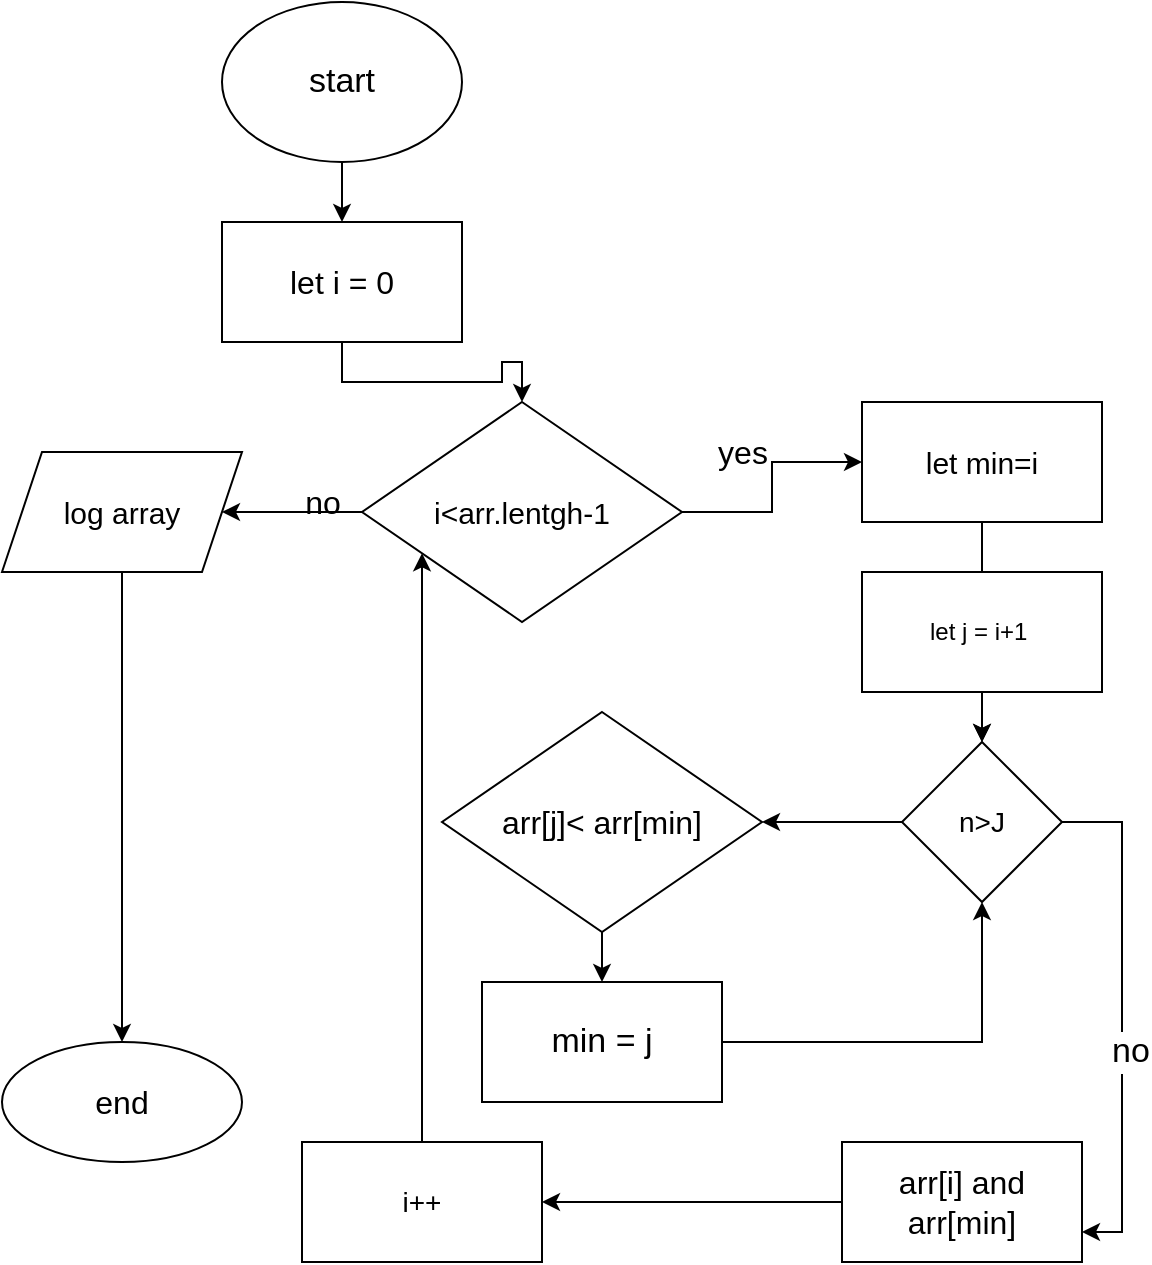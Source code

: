 <mxfile version="17.5.0" type="device" pages="4"><diagram id="8iCrobca4PntHwADbX2C" name="Ex7"><mxGraphModel dx="868" dy="482" grid="1" gridSize="10" guides="1" tooltips="1" connect="1" arrows="1" fold="1" page="1" pageScale="1" pageWidth="850" pageHeight="1100" math="0" shadow="0"><root><mxCell id="0"/><mxCell id="1" parent="0"/><mxCell id="Hsi99BPflRXW1cvdkQjJ-10" value="" style="edgeStyle=orthogonalEdgeStyle;rounded=0;orthogonalLoop=1;jettySize=auto;html=1;" edge="1" parent="1" source="Hsi99BPflRXW1cvdkQjJ-1" target="Hsi99BPflRXW1cvdkQjJ-2"><mxGeometry relative="1" as="geometry"/></mxCell><mxCell id="Hsi99BPflRXW1cvdkQjJ-1" value="&lt;font style=&quot;font-size: 17px&quot;&gt;start&lt;/font&gt;" style="ellipse;whiteSpace=wrap;html=1;" vertex="1" parent="1"><mxGeometry x="330" width="120" height="80" as="geometry"/></mxCell><mxCell id="Hsi99BPflRXW1cvdkQjJ-12" style="edgeStyle=orthogonalEdgeStyle;rounded=0;orthogonalLoop=1;jettySize=auto;html=1;entryX=0.5;entryY=0;entryDx=0;entryDy=0;" edge="1" parent="1" source="Hsi99BPflRXW1cvdkQjJ-2" target="Hsi99BPflRXW1cvdkQjJ-4"><mxGeometry relative="1" as="geometry"/></mxCell><mxCell id="Hsi99BPflRXW1cvdkQjJ-2" value="&lt;font style=&quot;font-size: 16px&quot;&gt;let i = 0&lt;/font&gt;" style="rounded=0;whiteSpace=wrap;html=1;" vertex="1" parent="1"><mxGeometry x="330" y="110" width="120" height="60" as="geometry"/></mxCell><mxCell id="Hsi99BPflRXW1cvdkQjJ-21" value="" style="edgeStyle=orthogonalEdgeStyle;rounded=0;orthogonalLoop=1;jettySize=auto;html=1;fontSize=16;" edge="1" parent="1" source="Hsi99BPflRXW1cvdkQjJ-3" target="Hsi99BPflRXW1cvdkQjJ-8"><mxGeometry relative="1" as="geometry"/></mxCell><mxCell id="Hsi99BPflRXW1cvdkQjJ-3" value="&lt;font style=&quot;font-size: 15px&quot;&gt;let min=i&lt;/font&gt;" style="rounded=0;whiteSpace=wrap;html=1;" vertex="1" parent="1"><mxGeometry x="650" y="200" width="120" height="60" as="geometry"/></mxCell><mxCell id="Hsi99BPflRXW1cvdkQjJ-14" style="edgeStyle=orthogonalEdgeStyle;rounded=0;orthogonalLoop=1;jettySize=auto;html=1;fontSize=15;" edge="1" parent="1" source="Hsi99BPflRXW1cvdkQjJ-4" target="Hsi99BPflRXW1cvdkQjJ-5"><mxGeometry relative="1" as="geometry"/></mxCell><mxCell id="Hsi99BPflRXW1cvdkQjJ-22" style="edgeStyle=orthogonalEdgeStyle;rounded=0;orthogonalLoop=1;jettySize=auto;html=1;entryX=0;entryY=0.5;entryDx=0;entryDy=0;fontSize=16;" edge="1" parent="1" source="Hsi99BPflRXW1cvdkQjJ-4" target="Hsi99BPflRXW1cvdkQjJ-3"><mxGeometry relative="1" as="geometry"/></mxCell><mxCell id="Hsi99BPflRXW1cvdkQjJ-24" value="yes&lt;br&gt;" style="edgeLabel;html=1;align=center;verticalAlign=middle;resizable=0;points=[];fontSize=16;" vertex="1" connectable="0" parent="Hsi99BPflRXW1cvdkQjJ-22"><mxGeometry x="-0.391" y="-2" relative="1" as="geometry"><mxPoint x="-5" y="-32" as="offset"/></mxGeometry></mxCell><mxCell id="Hsi99BPflRXW1cvdkQjJ-4" value="&lt;font style=&quot;font-size: 15px&quot;&gt;i&amp;lt;arr.lentgh-1&lt;/font&gt;" style="rhombus;whiteSpace=wrap;html=1;" vertex="1" parent="1"><mxGeometry x="400" y="200" width="160" height="110" as="geometry"/></mxCell><mxCell id="Hsi99BPflRXW1cvdkQjJ-20" value="" style="edgeStyle=orthogonalEdgeStyle;rounded=0;orthogonalLoop=1;jettySize=auto;html=1;fontSize=14;" edge="1" parent="1" source="Hsi99BPflRXW1cvdkQjJ-5" target="Hsi99BPflRXW1cvdkQjJ-19"><mxGeometry relative="1" as="geometry"/></mxCell><mxCell id="Hsi99BPflRXW1cvdkQjJ-5" value="&lt;font style=&quot;font-size: 15px&quot;&gt;log array&lt;br&gt;&lt;/font&gt;" style="shape=parallelogram;perimeter=parallelogramPerimeter;whiteSpace=wrap;html=1;fixedSize=1;" vertex="1" parent="1"><mxGeometry x="220" y="225" width="120" height="60" as="geometry"/></mxCell><mxCell id="Hsi99BPflRXW1cvdkQjJ-15" style="edgeStyle=orthogonalEdgeStyle;rounded=0;orthogonalLoop=1;jettySize=auto;html=1;fontSize=15;" edge="1" parent="1" source="Hsi99BPflRXW1cvdkQjJ-6" target="Hsi99BPflRXW1cvdkQjJ-8"><mxGeometry relative="1" as="geometry"/></mxCell><mxCell id="Hsi99BPflRXW1cvdkQjJ-6" value="let j = i+1&amp;nbsp;" style="rounded=0;whiteSpace=wrap;html=1;" vertex="1" parent="1"><mxGeometry x="650" y="285" width="120" height="60" as="geometry"/></mxCell><mxCell id="Hsi99BPflRXW1cvdkQjJ-27" style="edgeStyle=orthogonalEdgeStyle;rounded=0;orthogonalLoop=1;jettySize=auto;html=1;fontSize=17;" edge="1" parent="1" source="Hsi99BPflRXW1cvdkQjJ-7" target="Hsi99BPflRXW1cvdkQjJ-16"><mxGeometry relative="1" as="geometry"/></mxCell><mxCell id="Hsi99BPflRXW1cvdkQjJ-7" value="&lt;font style=&quot;font-size: 16px&quot;&gt;arr[j]&amp;lt; arr[min]&lt;/font&gt;" style="rhombus;whiteSpace=wrap;html=1;" vertex="1" parent="1"><mxGeometry x="440" y="355" width="160" height="110" as="geometry"/></mxCell><mxCell id="Hsi99BPflRXW1cvdkQjJ-25" style="edgeStyle=orthogonalEdgeStyle;rounded=0;orthogonalLoop=1;jettySize=auto;html=1;fontSize=16;" edge="1" parent="1" source="Hsi99BPflRXW1cvdkQjJ-8" target="Hsi99BPflRXW1cvdkQjJ-7"><mxGeometry relative="1" as="geometry"><Array as="points"/></mxGeometry></mxCell><mxCell id="Hsi99BPflRXW1cvdkQjJ-29" style="edgeStyle=orthogonalEdgeStyle;rounded=0;orthogonalLoop=1;jettySize=auto;html=1;entryX=1;entryY=0.75;entryDx=0;entryDy=0;fontSize=17;" edge="1" parent="1" source="Hsi99BPflRXW1cvdkQjJ-8" target="Hsi99BPflRXW1cvdkQjJ-17"><mxGeometry relative="1" as="geometry"><Array as="points"><mxPoint x="780" y="410"/><mxPoint x="780" y="615"/></Array></mxGeometry></mxCell><mxCell id="Hsi99BPflRXW1cvdkQjJ-30" value="no" style="edgeLabel;html=1;align=center;verticalAlign=middle;resizable=0;points=[];fontSize=17;" vertex="1" connectable="0" parent="Hsi99BPflRXW1cvdkQjJ-29"><mxGeometry x="0.137" y="4" relative="1" as="geometry"><mxPoint as="offset"/></mxGeometry></mxCell><mxCell id="Hsi99BPflRXW1cvdkQjJ-8" value="&lt;font style=&quot;font-size: 14px&quot;&gt;n&amp;gt;J&lt;/font&gt;" style="rhombus;whiteSpace=wrap;html=1;" vertex="1" parent="1"><mxGeometry x="670" y="370" width="80" height="80" as="geometry"/></mxCell><mxCell id="Hsi99BPflRXW1cvdkQjJ-28" style="edgeStyle=orthogonalEdgeStyle;rounded=0;orthogonalLoop=1;jettySize=auto;html=1;fontSize=17;" edge="1" parent="1" source="Hsi99BPflRXW1cvdkQjJ-16" target="Hsi99BPflRXW1cvdkQjJ-8"><mxGeometry relative="1" as="geometry"><mxPoint x="710" y="520" as="targetPoint"/></mxGeometry></mxCell><mxCell id="Hsi99BPflRXW1cvdkQjJ-16" value="&lt;font style=&quot;font-size: 17px&quot;&gt;min = j&lt;/font&gt;" style="rounded=0;whiteSpace=wrap;html=1;fontSize=14;" vertex="1" parent="1"><mxGeometry x="460" y="490" width="120" height="60" as="geometry"/></mxCell><mxCell id="Hsi99BPflRXW1cvdkQjJ-31" style="edgeStyle=orthogonalEdgeStyle;rounded=0;orthogonalLoop=1;jettySize=auto;html=1;fontSize=16;" edge="1" parent="1" source="Hsi99BPflRXW1cvdkQjJ-17" target="Hsi99BPflRXW1cvdkQjJ-18"><mxGeometry relative="1" as="geometry"/></mxCell><mxCell id="Hsi99BPflRXW1cvdkQjJ-17" value="&lt;font style=&quot;font-size: 16px&quot;&gt;arr[i] and arr[min]&lt;/font&gt;" style="rounded=0;whiteSpace=wrap;html=1;fontSize=14;" vertex="1" parent="1"><mxGeometry x="640" y="570" width="120" height="60" as="geometry"/></mxCell><mxCell id="Hsi99BPflRXW1cvdkQjJ-32" style="edgeStyle=orthogonalEdgeStyle;rounded=0;orthogonalLoop=1;jettySize=auto;html=1;fontSize=16;" edge="1" parent="1" source="Hsi99BPflRXW1cvdkQjJ-18" target="Hsi99BPflRXW1cvdkQjJ-4"><mxGeometry relative="1" as="geometry"><mxPoint x="360" y="330" as="targetPoint"/><Array as="points"><mxPoint x="430" y="350"/><mxPoint x="430" y="350"/></Array></mxGeometry></mxCell><mxCell id="Hsi99BPflRXW1cvdkQjJ-18" value="i++" style="rounded=0;whiteSpace=wrap;html=1;fontSize=14;" vertex="1" parent="1"><mxGeometry x="370" y="570" width="120" height="60" as="geometry"/></mxCell><mxCell id="Hsi99BPflRXW1cvdkQjJ-19" value="&lt;font style=&quot;font-size: 16px&quot;&gt;end&lt;/font&gt;" style="ellipse;whiteSpace=wrap;html=1;" vertex="1" parent="1"><mxGeometry x="220" y="520" width="120" height="60" as="geometry"/></mxCell><mxCell id="Hsi99BPflRXW1cvdkQjJ-23" value="no" style="text;html=1;align=center;verticalAlign=middle;resizable=0;points=[];autosize=1;strokeColor=none;fillColor=none;fontSize=16;" vertex="1" parent="1"><mxGeometry x="365" y="240" width="30" height="20" as="geometry"/></mxCell></root></mxGraphModel></diagram><diagram id="ejiCA8aNqsvsa38Zyf9U" name="Ex8"><mxGraphModel dx="868" dy="482" grid="1" gridSize="10" guides="1" tooltips="1" connect="1" arrows="1" fold="1" page="1" pageScale="1" pageWidth="850" pageHeight="1100" math="0" shadow="0"><root><mxCell id="0"/><mxCell id="1" parent="0"/><mxCell id="JFibklLA2M9w4u5Ch_rl-20" value="" style="edgeStyle=orthogonalEdgeStyle;rounded=0;orthogonalLoop=1;jettySize=auto;html=1;fontSize=20;entryX=0.611;entryY=0;entryDx=0;entryDy=0;entryPerimeter=0;" edge="1" parent="1" source="JFibklLA2M9w4u5Ch_rl-1" target="JFibklLA2M9w4u5Ch_rl-5"><mxGeometry relative="1" as="geometry"><Array as="points"/></mxGeometry></mxCell><mxCell id="JFibklLA2M9w4u5Ch_rl-1" value="&lt;font style=&quot;font-size: 20px&quot;&gt;start&lt;/font&gt;" style="ellipse;whiteSpace=wrap;html=1;fontSize=16;" vertex="1" parent="1"><mxGeometry x="395" width="120" height="80" as="geometry"/></mxCell><mxCell id="JFibklLA2M9w4u5Ch_rl-16" style="edgeStyle=orthogonalEdgeStyle;rounded=0;orthogonalLoop=1;jettySize=auto;html=1;fontSize=20;" edge="1" parent="1" source="JFibklLA2M9w4u5Ch_rl-2" target="JFibklLA2M9w4u5Ch_rl-6"><mxGeometry relative="1" as="geometry"><mxPoint x="190" y="430" as="targetPoint"/><Array as="points"><mxPoint x="180" y="450"/></Array></mxGeometry></mxCell><mxCell id="JFibklLA2M9w4u5Ch_rl-2" value="arr[j+1]=arr[i]&lt;br&gt;i++" style="rounded=0;whiteSpace=wrap;html=1;fontSize=16;" vertex="1" parent="1"><mxGeometry x="130" y="270" width="120" height="60" as="geometry"/></mxCell><mxCell id="JFibklLA2M9w4u5Ch_rl-13" style="edgeStyle=orthogonalEdgeStyle;rounded=0;orthogonalLoop=1;jettySize=auto;html=1;fontSize=20;entryX=0.5;entryY=1;entryDx=0;entryDy=0;" edge="1" parent="1" source="JFibklLA2M9w4u5Ch_rl-3" target="JFibklLA2M9w4u5Ch_rl-4"><mxGeometry relative="1" as="geometry"><mxPoint x="630" y="390" as="targetPoint"/><Array as="points"><mxPoint x="610" y="390"/><mxPoint x="423" y="390"/></Array></mxGeometry></mxCell><mxCell id="JFibklLA2M9w4u5Ch_rl-3" value="arr[j+1]=arr[j]&lt;br&gt;j--" style="rounded=0;whiteSpace=wrap;html=1;fontSize=16;" vertex="1" parent="1"><mxGeometry x="570" y="260" width="120" height="60" as="geometry"/></mxCell><mxCell id="JFibklLA2M9w4u5Ch_rl-8" style="edgeStyle=orthogonalEdgeStyle;rounded=0;orthogonalLoop=1;jettySize=auto;html=1;entryX=0;entryY=0.75;entryDx=0;entryDy=0;fontSize=20;" edge="1" parent="1" source="JFibklLA2M9w4u5Ch_rl-4" target="JFibklLA2M9w4u5Ch_rl-3"><mxGeometry relative="1" as="geometry"/></mxCell><mxCell id="JFibklLA2M9w4u5Ch_rl-11" style="edgeStyle=orthogonalEdgeStyle;rounded=0;orthogonalLoop=1;jettySize=auto;html=1;entryX=1;entryY=0.617;entryDx=0;entryDy=0;entryPerimeter=0;fontSize=20;" edge="1" parent="1" source="JFibklLA2M9w4u5Ch_rl-4" target="JFibklLA2M9w4u5Ch_rl-2"><mxGeometry relative="1" as="geometry"><Array as="points"><mxPoint x="270" y="300"/><mxPoint x="270" y="307"/></Array></mxGeometry></mxCell><mxCell id="JFibklLA2M9w4u5Ch_rl-12" value="no" style="edgeLabel;html=1;align=center;verticalAlign=middle;resizable=0;points=[];fontSize=20;" vertex="1" connectable="0" parent="JFibklLA2M9w4u5Ch_rl-11"><mxGeometry x="-0.064" y="-1" relative="1" as="geometry"><mxPoint as="offset"/></mxGeometry></mxCell><mxCell id="JFibklLA2M9w4u5Ch_rl-4" value="arr[j]&amp;gt;arr[i] ,&amp;nbsp;&lt;br&gt;j &amp;gt;=0" style="rhombus;whiteSpace=wrap;html=1;fontSize=16;" vertex="1" parent="1"><mxGeometry x="340" y="240" width="165" height="130" as="geometry"/></mxCell><mxCell id="JFibklLA2M9w4u5Ch_rl-19" style="edgeStyle=orthogonalEdgeStyle;rounded=0;orthogonalLoop=1;jettySize=auto;html=1;entryX=0.436;entryY=0.069;entryDx=0;entryDy=0;entryPerimeter=0;fontSize=20;" edge="1" parent="1" source="JFibklLA2M9w4u5Ch_rl-5" target="JFibklLA2M9w4u5Ch_rl-4"><mxGeometry relative="1" as="geometry"/></mxCell><mxCell id="JFibklLA2M9w4u5Ch_rl-5" value="let n = arr.lentgh&lt;br&gt;let i = 1 , let j = i-1" style="shape=parallelogram;perimeter=parallelogramPerimeter;whiteSpace=wrap;html=1;fixedSize=1;fontSize=16;" vertex="1" parent="1"><mxGeometry x="315" y="110" width="221" height="90" as="geometry"/></mxCell><mxCell id="JFibklLA2M9w4u5Ch_rl-14" style="edgeStyle=orthogonalEdgeStyle;rounded=0;orthogonalLoop=1;jettySize=auto;html=1;fontSize=20;entryX=0;entryY=0.5;entryDx=0;entryDy=0;" edge="1" parent="1" source="JFibklLA2M9w4u5Ch_rl-6" target="JFibklLA2M9w4u5Ch_rl-5"><mxGeometry relative="1" as="geometry"><mxPoint x="70" y="150" as="targetPoint"/><Array as="points"><mxPoint x="70" y="460"/><mxPoint x="70" y="155"/></Array></mxGeometry></mxCell><mxCell id="JFibklLA2M9w4u5Ch_rl-15" value="yes" style="edgeLabel;html=1;align=center;verticalAlign=middle;resizable=0;points=[];fontSize=20;" vertex="1" connectable="0" parent="JFibklLA2M9w4u5Ch_rl-14"><mxGeometry x="0.039" relative="1" as="geometry"><mxPoint as="offset"/></mxGeometry></mxCell><mxCell id="JFibklLA2M9w4u5Ch_rl-17" style="edgeStyle=orthogonalEdgeStyle;rounded=0;orthogonalLoop=1;jettySize=auto;html=1;fontSize=20;" edge="1" parent="1" source="JFibklLA2M9w4u5Ch_rl-6" target="JFibklLA2M9w4u5Ch_rl-7"><mxGeometry relative="1" as="geometry"><mxPoint x="330" y="590" as="targetPoint"/><Array as="points"><mxPoint x="470" y="450"/></Array></mxGeometry></mxCell><mxCell id="JFibklLA2M9w4u5Ch_rl-18" value="no" style="edgeLabel;html=1;align=center;verticalAlign=middle;resizable=0;points=[];fontSize=20;" vertex="1" connectable="0" parent="JFibklLA2M9w4u5Ch_rl-17"><mxGeometry x="-0.347" y="-2" relative="1" as="geometry"><mxPoint y="8" as="offset"/></mxGeometry></mxCell><mxCell id="JFibklLA2M9w4u5Ch_rl-6" value="i &amp;lt; n" style="rhombus;whiteSpace=wrap;html=1;fontSize=16;" vertex="1" parent="1"><mxGeometry x="290" y="410" width="80" height="80" as="geometry"/></mxCell><mxCell id="JFibklLA2M9w4u5Ch_rl-7" value="&lt;font style=&quot;font-size: 18px&quot;&gt;end&lt;/font&gt;" style="ellipse;whiteSpace=wrap;html=1;fontSize=16;" vertex="1" parent="1"><mxGeometry x="425" y="540" width="90" height="60" as="geometry"/></mxCell><mxCell id="JFibklLA2M9w4u5Ch_rl-10" value="yes" style="text;html=1;align=center;verticalAlign=middle;resizable=0;points=[];autosize=1;strokeColor=none;fillColor=none;fontSize=20;" vertex="1" parent="1"><mxGeometry x="515" y="275" width="50" height="30" as="geometry"/></mxCell></root></mxGraphModel></diagram><diagram id="Uypw7eL-C1XDRL3ibWjZ" name="Ex10"><mxGraphModel dx="868" dy="482" grid="1" gridSize="10" guides="1" tooltips="1" connect="1" arrows="1" fold="1" page="1" pageScale="1" pageWidth="850" pageHeight="1100" math="0" shadow="0"><root><mxCell id="0"/><mxCell id="1" parent="0"/><mxCell id="hiRKJEbJN_GNSj2IFoVz-8" style="edgeStyle=orthogonalEdgeStyle;rounded=0;orthogonalLoop=1;jettySize=auto;html=1;entryX=0.5;entryY=0;entryDx=0;entryDy=0;fontSize=20;" edge="1" parent="1" source="hiRKJEbJN_GNSj2IFoVz-1" target="hiRKJEbJN_GNSj2IFoVz-3"><mxGeometry relative="1" as="geometry"/></mxCell><mxCell id="hiRKJEbJN_GNSj2IFoVz-1" value="start" style="ellipse;whiteSpace=wrap;html=1;fontSize=20;" vertex="1" parent="1"><mxGeometry x="338.75" width="95" height="70" as="geometry"/></mxCell><mxCell id="hiRKJEbJN_GNSj2IFoVz-2" value="end" style="ellipse;whiteSpace=wrap;html=1;fontSize=20;" vertex="1" parent="1"><mxGeometry x="382.5" y="490" width="90" height="70" as="geometry"/></mxCell><mxCell id="hiRKJEbJN_GNSj2IFoVz-9" style="edgeStyle=orthogonalEdgeStyle;rounded=0;orthogonalLoop=1;jettySize=auto;html=1;fontSize=20;" edge="1" parent="1" source="hiRKJEbJN_GNSj2IFoVz-3" target="hiRKJEbJN_GNSj2IFoVz-5"><mxGeometry relative="1" as="geometry"><Array as="points"><mxPoint x="386" y="160"/><mxPoint x="413" y="160"/></Array></mxGeometry></mxCell><mxCell id="hiRKJEbJN_GNSj2IFoVz-3" value="two input number(n,m)" style="shape=parallelogram;perimeter=parallelogramPerimeter;whiteSpace=wrap;html=1;fixedSize=1;fontSize=20;" vertex="1" parent="1"><mxGeometry x="300" y="90" width="172.5" height="60" as="geometry"/></mxCell><mxCell id="hiRKJEbJN_GNSj2IFoVz-16" style="edgeStyle=orthogonalEdgeStyle;rounded=0;orthogonalLoop=1;jettySize=auto;html=1;fontSize=20;entryX=0;entryY=1;entryDx=0;entryDy=0;" edge="1" parent="1" source="hiRKJEbJN_GNSj2IFoVz-4" target="hiRKJEbJN_GNSj2IFoVz-2"><mxGeometry relative="1" as="geometry"><mxPoint x="278.75" y="540" as="targetPoint"/><Array as="points"><mxPoint x="280" y="550"/></Array></mxGeometry></mxCell><mxCell id="hiRKJEbJN_GNSj2IFoVz-4" value="log sum" style="shape=parallelogram;perimeter=parallelogramPerimeter;whiteSpace=wrap;html=1;fixedSize=1;fontSize=20;" vertex="1" parent="1"><mxGeometry x="218.75" y="290" width="120" height="60" as="geometry"/></mxCell><mxCell id="hiRKJEbJN_GNSj2IFoVz-10" style="edgeStyle=orthogonalEdgeStyle;rounded=0;orthogonalLoop=1;jettySize=auto;html=1;entryX=0.531;entryY=0.125;entryDx=0;entryDy=0;entryPerimeter=0;fontSize=20;" edge="1" parent="1" source="hiRKJEbJN_GNSj2IFoVz-5" target="hiRKJEbJN_GNSj2IFoVz-7"><mxGeometry relative="1" as="geometry"/></mxCell><mxCell id="hiRKJEbJN_GNSj2IFoVz-5" value="let sum=0&lt;br&gt;let i=0" style="rounded=0;whiteSpace=wrap;html=1;fontSize=20;" vertex="1" parent="1"><mxGeometry x="352.5" y="170" width="120" height="60" as="geometry"/></mxCell><mxCell id="hiRKJEbJN_GNSj2IFoVz-17" style="edgeStyle=orthogonalEdgeStyle;rounded=0;orthogonalLoop=1;jettySize=auto;html=1;fontSize=20;entryX=0.869;entryY=0.35;entryDx=0;entryDy=0;entryPerimeter=0;" edge="1" parent="1" source="hiRKJEbJN_GNSj2IFoVz-6" target="hiRKJEbJN_GNSj2IFoVz-7"><mxGeometry relative="1" as="geometry"><mxPoint x="540" y="290" as="targetPoint"/><Array as="points"><mxPoint x="550" y="288"/></Array></mxGeometry></mxCell><mxCell id="hiRKJEbJN_GNSj2IFoVz-6" value="sum+=(i*m)&lt;br&gt;i++" style="rounded=0;whiteSpace=wrap;html=1;fontSize=20;" vertex="1" parent="1"><mxGeometry x="490" y="380" width="120" height="60" as="geometry"/></mxCell><mxCell id="hiRKJEbJN_GNSj2IFoVz-11" value="" style="edgeStyle=orthogonalEdgeStyle;rounded=0;orthogonalLoop=1;jettySize=auto;html=1;fontSize=20;" edge="1" parent="1" source="hiRKJEbJN_GNSj2IFoVz-7" target="hiRKJEbJN_GNSj2IFoVz-6"><mxGeometry relative="1" as="geometry"><Array as="points"><mxPoint x="410" y="350"/><mxPoint x="430" y="350"/></Array></mxGeometry></mxCell><mxCell id="hiRKJEbJN_GNSj2IFoVz-13" value="yes" style="edgeLabel;html=1;align=center;verticalAlign=middle;resizable=0;points=[];fontSize=20;" vertex="1" connectable="0" parent="hiRKJEbJN_GNSj2IFoVz-11"><mxGeometry x="0.238" y="-4" relative="1" as="geometry"><mxPoint x="4" y="-4" as="offset"/></mxGeometry></mxCell><mxCell id="hiRKJEbJN_GNSj2IFoVz-14" style="edgeStyle=orthogonalEdgeStyle;rounded=0;orthogonalLoop=1;jettySize=auto;html=1;entryX=1;entryY=0.75;entryDx=0;entryDy=0;fontSize=20;" edge="1" parent="1" source="hiRKJEbJN_GNSj2IFoVz-7" target="hiRKJEbJN_GNSj2IFoVz-4"><mxGeometry relative="1" as="geometry"/></mxCell><mxCell id="hiRKJEbJN_GNSj2IFoVz-15" value="no" style="edgeLabel;html=1;align=center;verticalAlign=middle;resizable=0;points=[];fontSize=20;" vertex="1" connectable="0" parent="hiRKJEbJN_GNSj2IFoVz-14"><mxGeometry x="0.239" relative="1" as="geometry"><mxPoint as="offset"/></mxGeometry></mxCell><mxCell id="hiRKJEbJN_GNSj2IFoVz-7" value="i&amp;lt;=n" style="rhombus;whiteSpace=wrap;html=1;fontSize=20;" vertex="1" parent="1"><mxGeometry x="372.5" y="260" width="80" height="80" as="geometry"/></mxCell></root></mxGraphModel></diagram><diagram id="FCKaGtH91_tldEPApE4w" name="Ex 11"><mxGraphModel dx="868" dy="482" grid="1" gridSize="10" guides="1" tooltips="1" connect="1" arrows="1" fold="1" page="1" pageScale="1" pageWidth="850" pageHeight="1100" math="0" shadow="0"><root><mxCell id="0"/><mxCell id="1" parent="0"/><mxCell id="KbS4vCDVSUigsSQ0iFMv-10" style="edgeStyle=orthogonalEdgeStyle;rounded=0;orthogonalLoop=1;jettySize=auto;html=1;fontSize=20;" edge="1" parent="1" source="KbS4vCDVSUigsSQ0iFMv-1" target="KbS4vCDVSUigsSQ0iFMv-9"><mxGeometry relative="1" as="geometry"><mxPoint x="300" y="460" as="targetPoint"/><Array as="points"><mxPoint x="300" y="460"/></Array></mxGeometry></mxCell><mxCell id="KbS4vCDVSUigsSQ0iFMv-1" value="log sum" style="rounded=0;whiteSpace=wrap;html=1;fontSize=20;" vertex="1" parent="1"><mxGeometry x="240" y="300" width="120" height="60" as="geometry"/></mxCell><mxCell id="KbS4vCDVSUigsSQ0iFMv-15" style="edgeStyle=orthogonalEdgeStyle;rounded=0;orthogonalLoop=1;jettySize=auto;html=1;fontSize=20;" edge="1" parent="1" source="KbS4vCDVSUigsSQ0iFMv-2" target="KbS4vCDVSUigsSQ0iFMv-7"><mxGeometry relative="1" as="geometry"><mxPoint x="450" y="390" as="targetPoint"/></mxGeometry></mxCell><mxCell id="KbS4vCDVSUigsSQ0iFMv-2" value="i++" style="rounded=0;whiteSpace=wrap;html=1;fontSize=20;" vertex="1" parent="1"><mxGeometry x="600" y="370" width="120" height="60" as="geometry"/></mxCell><mxCell id="KbS4vCDVSUigsSQ0iFMv-16" style="edgeStyle=orthogonalEdgeStyle;rounded=0;orthogonalLoop=1;jettySize=auto;html=1;entryX=0.5;entryY=0;entryDx=0;entryDy=0;fontSize=20;" edge="1" parent="1" source="KbS4vCDVSUigsSQ0iFMv-3" target="KbS4vCDVSUigsSQ0iFMv-2"><mxGeometry relative="1" as="geometry"/></mxCell><mxCell id="KbS4vCDVSUigsSQ0iFMv-3" value="sum *= n" style="rounded=0;whiteSpace=wrap;html=1;fontSize=20;" vertex="1" parent="1"><mxGeometry x="600" y="250" width="120" height="60" as="geometry"/></mxCell><mxCell id="KbS4vCDVSUigsSQ0iFMv-17" style="edgeStyle=orthogonalEdgeStyle;rounded=0;orthogonalLoop=1;jettySize=auto;html=1;entryX=0.5;entryY=0;entryDx=0;entryDy=0;fontSize=20;" edge="1" parent="1" source="KbS4vCDVSUigsSQ0iFMv-4" target="KbS4vCDVSUigsSQ0iFMv-7"><mxGeometry relative="1" as="geometry"/></mxCell><mxCell id="KbS4vCDVSUigsSQ0iFMv-4" value="input&amp;nbsp; let n,m&amp;nbsp;&lt;br&gt;let i = 0&lt;br&gt;let sum&amp;nbsp; = 1" style="rounded=0;whiteSpace=wrap;html=1;fontSize=20;" vertex="1" parent="1"><mxGeometry x="360" y="131" width="180" height="80" as="geometry"/></mxCell><mxCell id="KbS4vCDVSUigsSQ0iFMv-6" style="edgeStyle=orthogonalEdgeStyle;rounded=0;orthogonalLoop=1;jettySize=auto;html=1;entryX=0.5;entryY=0;entryDx=0;entryDy=0;fontSize=20;" edge="1" parent="1" source="KbS4vCDVSUigsSQ0iFMv-5" target="KbS4vCDVSUigsSQ0iFMv-4"><mxGeometry relative="1" as="geometry"/></mxCell><mxCell id="KbS4vCDVSUigsSQ0iFMv-5" value="start" style="ellipse;whiteSpace=wrap;html=1;fontSize=20;" vertex="1" parent="1"><mxGeometry x="400" y="10" width="100" height="70" as="geometry"/></mxCell><mxCell id="KbS4vCDVSUigsSQ0iFMv-8" style="edgeStyle=orthogonalEdgeStyle;rounded=0;orthogonalLoop=1;jettySize=auto;html=1;entryX=1;entryY=0.25;entryDx=0;entryDy=0;fontSize=20;" edge="1" parent="1" source="KbS4vCDVSUigsSQ0iFMv-7" target="KbS4vCDVSUigsSQ0iFMv-1"><mxGeometry relative="1" as="geometry"/></mxCell><mxCell id="KbS4vCDVSUigsSQ0iFMv-13" style="edgeStyle=orthogonalEdgeStyle;rounded=0;orthogonalLoop=1;jettySize=auto;html=1;entryX=0;entryY=0.75;entryDx=0;entryDy=0;fontSize=20;" edge="1" parent="1" source="KbS4vCDVSUigsSQ0iFMv-7" target="KbS4vCDVSUigsSQ0iFMv-3"><mxGeometry relative="1" as="geometry"/></mxCell><mxCell id="KbS4vCDVSUigsSQ0iFMv-7" value="i&amp;lt;m" style="rhombus;whiteSpace=wrap;html=1;fontSize=20;" vertex="1" parent="1"><mxGeometry x="420" y="280" width="80" height="80" as="geometry"/></mxCell><mxCell id="KbS4vCDVSUigsSQ0iFMv-9" value="end" style="ellipse;whiteSpace=wrap;html=1;fontSize=20;" vertex="1" parent="1"><mxGeometry x="410" y="420" width="100" height="60" as="geometry"/></mxCell><mxCell id="KbS4vCDVSUigsSQ0iFMv-12" value="no" style="text;html=1;align=center;verticalAlign=middle;resizable=0;points=[];autosize=1;strokeColor=none;fillColor=none;fontSize=20;" vertex="1" parent="1"><mxGeometry x="380" y="285" width="40" height="30" as="geometry"/></mxCell><mxCell id="KbS4vCDVSUigsSQ0iFMv-14" value="yes" style="text;html=1;align=center;verticalAlign=middle;resizable=0;points=[];autosize=1;strokeColor=none;fillColor=none;fontSize=20;" vertex="1" parent="1"><mxGeometry x="515" y="305" width="50" height="30" as="geometry"/></mxCell></root></mxGraphModel></diagram></mxfile>
